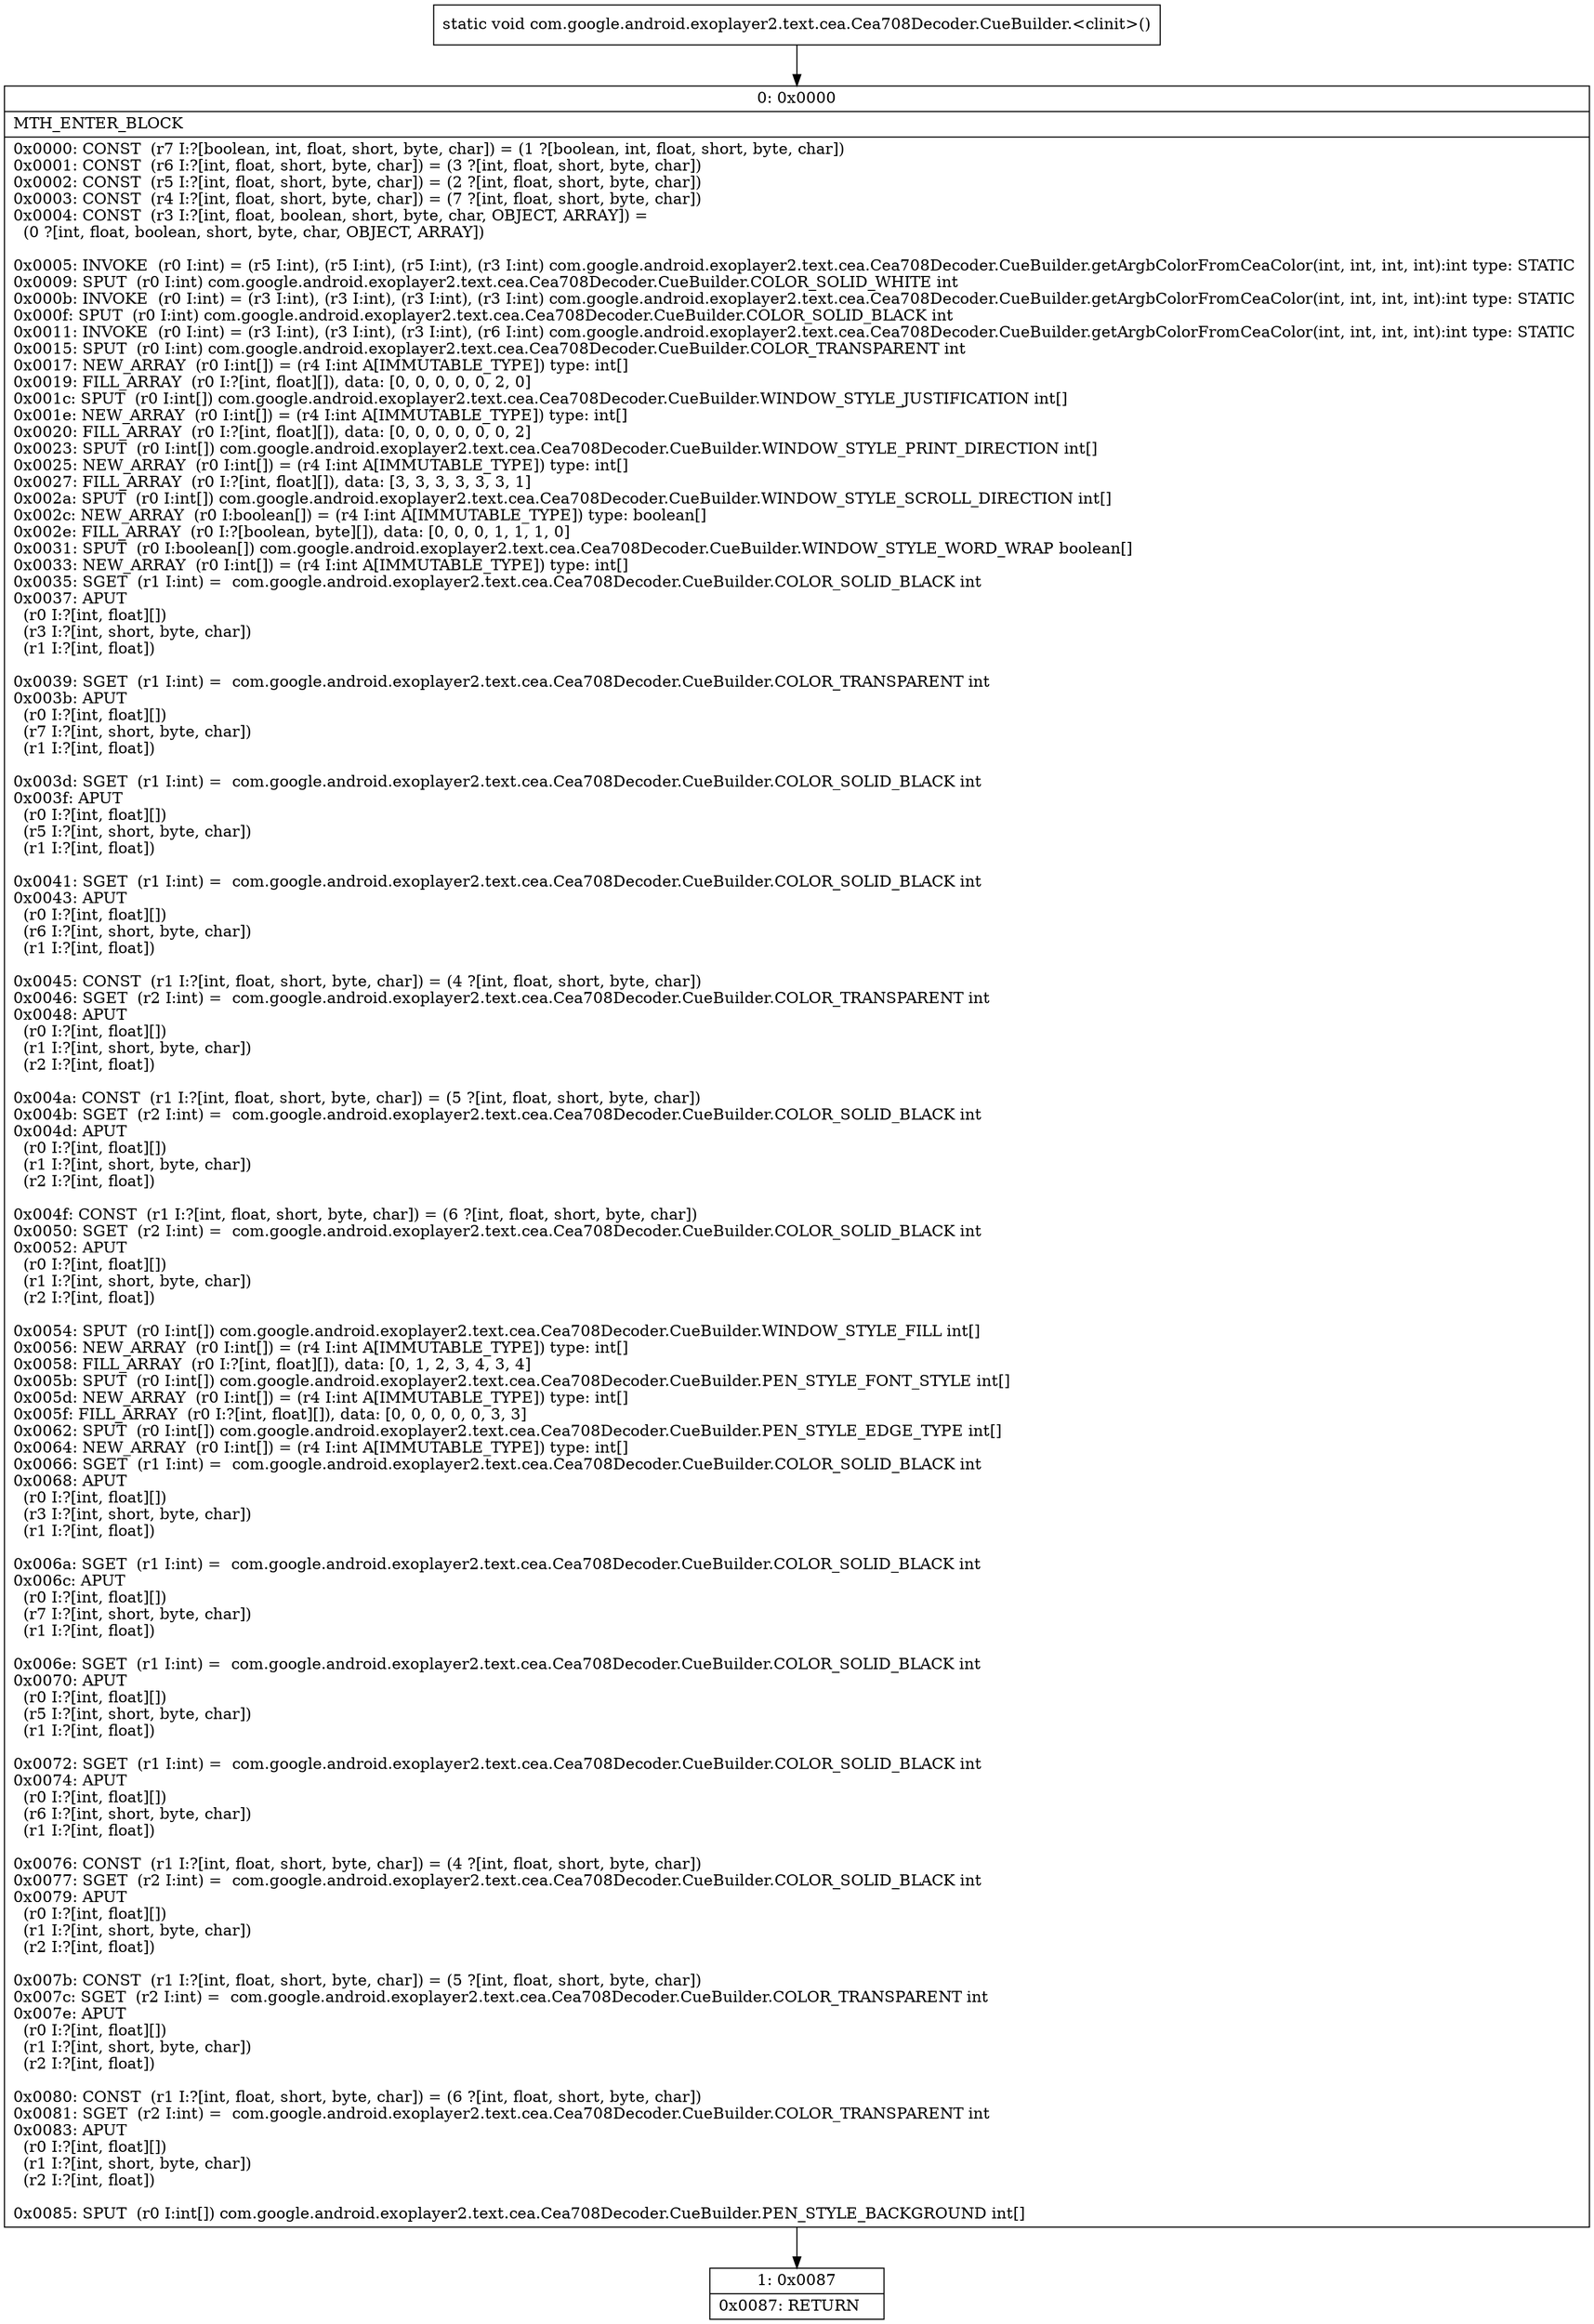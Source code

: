digraph "CFG forcom.google.android.exoplayer2.text.cea.Cea708Decoder.CueBuilder.\<clinit\>()V" {
Node_0 [shape=record,label="{0\:\ 0x0000|MTH_ENTER_BLOCK\l|0x0000: CONST  (r7 I:?[boolean, int, float, short, byte, char]) = (1 ?[boolean, int, float, short, byte, char]) \l0x0001: CONST  (r6 I:?[int, float, short, byte, char]) = (3 ?[int, float, short, byte, char]) \l0x0002: CONST  (r5 I:?[int, float, short, byte, char]) = (2 ?[int, float, short, byte, char]) \l0x0003: CONST  (r4 I:?[int, float, short, byte, char]) = (7 ?[int, float, short, byte, char]) \l0x0004: CONST  (r3 I:?[int, float, boolean, short, byte, char, OBJECT, ARRAY]) = \l  (0 ?[int, float, boolean, short, byte, char, OBJECT, ARRAY])\l \l0x0005: INVOKE  (r0 I:int) = (r5 I:int), (r5 I:int), (r5 I:int), (r3 I:int) com.google.android.exoplayer2.text.cea.Cea708Decoder.CueBuilder.getArgbColorFromCeaColor(int, int, int, int):int type: STATIC \l0x0009: SPUT  (r0 I:int) com.google.android.exoplayer2.text.cea.Cea708Decoder.CueBuilder.COLOR_SOLID_WHITE int \l0x000b: INVOKE  (r0 I:int) = (r3 I:int), (r3 I:int), (r3 I:int), (r3 I:int) com.google.android.exoplayer2.text.cea.Cea708Decoder.CueBuilder.getArgbColorFromCeaColor(int, int, int, int):int type: STATIC \l0x000f: SPUT  (r0 I:int) com.google.android.exoplayer2.text.cea.Cea708Decoder.CueBuilder.COLOR_SOLID_BLACK int \l0x0011: INVOKE  (r0 I:int) = (r3 I:int), (r3 I:int), (r3 I:int), (r6 I:int) com.google.android.exoplayer2.text.cea.Cea708Decoder.CueBuilder.getArgbColorFromCeaColor(int, int, int, int):int type: STATIC \l0x0015: SPUT  (r0 I:int) com.google.android.exoplayer2.text.cea.Cea708Decoder.CueBuilder.COLOR_TRANSPARENT int \l0x0017: NEW_ARRAY  (r0 I:int[]) = (r4 I:int A[IMMUTABLE_TYPE]) type: int[] \l0x0019: FILL_ARRAY  (r0 I:?[int, float][]), data: [0, 0, 0, 0, 0, 2, 0] \l0x001c: SPUT  (r0 I:int[]) com.google.android.exoplayer2.text.cea.Cea708Decoder.CueBuilder.WINDOW_STYLE_JUSTIFICATION int[] \l0x001e: NEW_ARRAY  (r0 I:int[]) = (r4 I:int A[IMMUTABLE_TYPE]) type: int[] \l0x0020: FILL_ARRAY  (r0 I:?[int, float][]), data: [0, 0, 0, 0, 0, 0, 2] \l0x0023: SPUT  (r0 I:int[]) com.google.android.exoplayer2.text.cea.Cea708Decoder.CueBuilder.WINDOW_STYLE_PRINT_DIRECTION int[] \l0x0025: NEW_ARRAY  (r0 I:int[]) = (r4 I:int A[IMMUTABLE_TYPE]) type: int[] \l0x0027: FILL_ARRAY  (r0 I:?[int, float][]), data: [3, 3, 3, 3, 3, 3, 1] \l0x002a: SPUT  (r0 I:int[]) com.google.android.exoplayer2.text.cea.Cea708Decoder.CueBuilder.WINDOW_STYLE_SCROLL_DIRECTION int[] \l0x002c: NEW_ARRAY  (r0 I:boolean[]) = (r4 I:int A[IMMUTABLE_TYPE]) type: boolean[] \l0x002e: FILL_ARRAY  (r0 I:?[boolean, byte][]), data: [0, 0, 0, 1, 1, 1, 0] \l0x0031: SPUT  (r0 I:boolean[]) com.google.android.exoplayer2.text.cea.Cea708Decoder.CueBuilder.WINDOW_STYLE_WORD_WRAP boolean[] \l0x0033: NEW_ARRAY  (r0 I:int[]) = (r4 I:int A[IMMUTABLE_TYPE]) type: int[] \l0x0035: SGET  (r1 I:int) =  com.google.android.exoplayer2.text.cea.Cea708Decoder.CueBuilder.COLOR_SOLID_BLACK int \l0x0037: APUT  \l  (r0 I:?[int, float][])\l  (r3 I:?[int, short, byte, char])\l  (r1 I:?[int, float])\l \l0x0039: SGET  (r1 I:int) =  com.google.android.exoplayer2.text.cea.Cea708Decoder.CueBuilder.COLOR_TRANSPARENT int \l0x003b: APUT  \l  (r0 I:?[int, float][])\l  (r7 I:?[int, short, byte, char])\l  (r1 I:?[int, float])\l \l0x003d: SGET  (r1 I:int) =  com.google.android.exoplayer2.text.cea.Cea708Decoder.CueBuilder.COLOR_SOLID_BLACK int \l0x003f: APUT  \l  (r0 I:?[int, float][])\l  (r5 I:?[int, short, byte, char])\l  (r1 I:?[int, float])\l \l0x0041: SGET  (r1 I:int) =  com.google.android.exoplayer2.text.cea.Cea708Decoder.CueBuilder.COLOR_SOLID_BLACK int \l0x0043: APUT  \l  (r0 I:?[int, float][])\l  (r6 I:?[int, short, byte, char])\l  (r1 I:?[int, float])\l \l0x0045: CONST  (r1 I:?[int, float, short, byte, char]) = (4 ?[int, float, short, byte, char]) \l0x0046: SGET  (r2 I:int) =  com.google.android.exoplayer2.text.cea.Cea708Decoder.CueBuilder.COLOR_TRANSPARENT int \l0x0048: APUT  \l  (r0 I:?[int, float][])\l  (r1 I:?[int, short, byte, char])\l  (r2 I:?[int, float])\l \l0x004a: CONST  (r1 I:?[int, float, short, byte, char]) = (5 ?[int, float, short, byte, char]) \l0x004b: SGET  (r2 I:int) =  com.google.android.exoplayer2.text.cea.Cea708Decoder.CueBuilder.COLOR_SOLID_BLACK int \l0x004d: APUT  \l  (r0 I:?[int, float][])\l  (r1 I:?[int, short, byte, char])\l  (r2 I:?[int, float])\l \l0x004f: CONST  (r1 I:?[int, float, short, byte, char]) = (6 ?[int, float, short, byte, char]) \l0x0050: SGET  (r2 I:int) =  com.google.android.exoplayer2.text.cea.Cea708Decoder.CueBuilder.COLOR_SOLID_BLACK int \l0x0052: APUT  \l  (r0 I:?[int, float][])\l  (r1 I:?[int, short, byte, char])\l  (r2 I:?[int, float])\l \l0x0054: SPUT  (r0 I:int[]) com.google.android.exoplayer2.text.cea.Cea708Decoder.CueBuilder.WINDOW_STYLE_FILL int[] \l0x0056: NEW_ARRAY  (r0 I:int[]) = (r4 I:int A[IMMUTABLE_TYPE]) type: int[] \l0x0058: FILL_ARRAY  (r0 I:?[int, float][]), data: [0, 1, 2, 3, 4, 3, 4] \l0x005b: SPUT  (r0 I:int[]) com.google.android.exoplayer2.text.cea.Cea708Decoder.CueBuilder.PEN_STYLE_FONT_STYLE int[] \l0x005d: NEW_ARRAY  (r0 I:int[]) = (r4 I:int A[IMMUTABLE_TYPE]) type: int[] \l0x005f: FILL_ARRAY  (r0 I:?[int, float][]), data: [0, 0, 0, 0, 0, 3, 3] \l0x0062: SPUT  (r0 I:int[]) com.google.android.exoplayer2.text.cea.Cea708Decoder.CueBuilder.PEN_STYLE_EDGE_TYPE int[] \l0x0064: NEW_ARRAY  (r0 I:int[]) = (r4 I:int A[IMMUTABLE_TYPE]) type: int[] \l0x0066: SGET  (r1 I:int) =  com.google.android.exoplayer2.text.cea.Cea708Decoder.CueBuilder.COLOR_SOLID_BLACK int \l0x0068: APUT  \l  (r0 I:?[int, float][])\l  (r3 I:?[int, short, byte, char])\l  (r1 I:?[int, float])\l \l0x006a: SGET  (r1 I:int) =  com.google.android.exoplayer2.text.cea.Cea708Decoder.CueBuilder.COLOR_SOLID_BLACK int \l0x006c: APUT  \l  (r0 I:?[int, float][])\l  (r7 I:?[int, short, byte, char])\l  (r1 I:?[int, float])\l \l0x006e: SGET  (r1 I:int) =  com.google.android.exoplayer2.text.cea.Cea708Decoder.CueBuilder.COLOR_SOLID_BLACK int \l0x0070: APUT  \l  (r0 I:?[int, float][])\l  (r5 I:?[int, short, byte, char])\l  (r1 I:?[int, float])\l \l0x0072: SGET  (r1 I:int) =  com.google.android.exoplayer2.text.cea.Cea708Decoder.CueBuilder.COLOR_SOLID_BLACK int \l0x0074: APUT  \l  (r0 I:?[int, float][])\l  (r6 I:?[int, short, byte, char])\l  (r1 I:?[int, float])\l \l0x0076: CONST  (r1 I:?[int, float, short, byte, char]) = (4 ?[int, float, short, byte, char]) \l0x0077: SGET  (r2 I:int) =  com.google.android.exoplayer2.text.cea.Cea708Decoder.CueBuilder.COLOR_SOLID_BLACK int \l0x0079: APUT  \l  (r0 I:?[int, float][])\l  (r1 I:?[int, short, byte, char])\l  (r2 I:?[int, float])\l \l0x007b: CONST  (r1 I:?[int, float, short, byte, char]) = (5 ?[int, float, short, byte, char]) \l0x007c: SGET  (r2 I:int) =  com.google.android.exoplayer2.text.cea.Cea708Decoder.CueBuilder.COLOR_TRANSPARENT int \l0x007e: APUT  \l  (r0 I:?[int, float][])\l  (r1 I:?[int, short, byte, char])\l  (r2 I:?[int, float])\l \l0x0080: CONST  (r1 I:?[int, float, short, byte, char]) = (6 ?[int, float, short, byte, char]) \l0x0081: SGET  (r2 I:int) =  com.google.android.exoplayer2.text.cea.Cea708Decoder.CueBuilder.COLOR_TRANSPARENT int \l0x0083: APUT  \l  (r0 I:?[int, float][])\l  (r1 I:?[int, short, byte, char])\l  (r2 I:?[int, float])\l \l0x0085: SPUT  (r0 I:int[]) com.google.android.exoplayer2.text.cea.Cea708Decoder.CueBuilder.PEN_STYLE_BACKGROUND int[] \l}"];
Node_1 [shape=record,label="{1\:\ 0x0087|0x0087: RETURN   \l}"];
MethodNode[shape=record,label="{static void com.google.android.exoplayer2.text.cea.Cea708Decoder.CueBuilder.\<clinit\>() }"];
MethodNode -> Node_0;
Node_0 -> Node_1;
}

